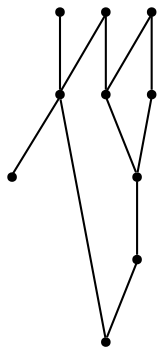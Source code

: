 graph {
  node [shape=point,comment="{\"directed\":false,\"doi\":\"10.1007/978-3-642-00219-9_39\",\"figure\":\"1 (3)\"}"]

  v0 [pos="1772.6557138132493,2339.1803290904663"]
  v1 [pos="1661.6981360147165,2366.9113058194257"]
  v2 [pos="1661.6981360147165,2422.368934381659"]
  v3 [pos="1772.6557138132493,2422.368934381659"]
  v4 [pos="1772.6557138132493,2505.553214777167"]
  v5 [pos="1661.6981360147165,2533.2841915061267"]
  v6 [pos="1772.6557138132493,2588.7418200683605"]
  v7 [pos="1661.6981360147165,2311.4534228515636"]
  v8 [pos="1661.6981360147165,2477.826562943893"]
  v9 [pos="1661.6981360147165,2588.74182006836"]

  v0 -- v1 [id="-1",pos="1772.6557138132493,2339.1803290904663 1661.6981360147165,2366.9113058194257 1661.6981360147165,2366.9113058194257 1661.6981360147165,2366.9113058194257"]
  v9 -- v6 [id="-2",pos="1661.6981360147165,2588.74182006836 1772.6557138132493,2588.7418200683605 1772.6557138132493,2588.7418200683605 1772.6557138132493,2588.7418200683605"]
  v9 -- v4 [id="-3",pos="1661.6981360147165,2588.74182006836 1772.6557138132493,2505.553214777167 1772.6557138132493,2505.553214777167 1772.6557138132493,2505.553214777167"]
  v5 -- v3 [id="-4",pos="1661.6981360147165,2533.2841915061267 1772.6557138132493,2422.368934381659 1772.6557138132493,2422.368934381659 1772.6557138132493,2422.368934381659"]
  v8 -- v4 [id="-5",pos="1661.6981360147165,2477.826562943893 1772.6557138132493,2505.553214777167 1772.6557138132493,2505.553214777167 1772.6557138132493,2505.553214777167"]
  v8 -- v0 [id="-6",pos="1661.6981360147165,2477.826562943893 1772.6557138132493,2339.1803290904663 1772.6557138132493,2339.1803290904663 1772.6557138132493,2339.1803290904663"]
  v7 -- v0 [id="-7",pos="1661.6981360147165,2311.4534228515636 1772.6557138132493,2339.1803290904663 1772.6557138132493,2339.1803290904663 1772.6557138132493,2339.1803290904663"]
  v6 -- v5 [id="-8",pos="1772.6557138132493,2588.7418200683605 1661.6981360147165,2533.2841915061267 1661.6981360147165,2533.2841915061267 1661.6981360147165,2533.2841915061267"]
  v4 -- v5 [id="-9",pos="1772.6557138132493,2505.553214777167 1661.6981360147165,2533.2841915061267 1661.6981360147165,2533.2841915061267 1661.6981360147165,2533.2841915061267"]
  v3 -- v2 [id="-10",pos="1772.6557138132493,2422.368934381659 1661.6981360147165,2422.368934381659 1661.6981360147165,2422.368934381659 1661.6981360147165,2422.368934381659"]
  v0 -- v2 [id="-11",pos="1772.6557138132493,2339.1803290904663 1661.6981360147165,2422.368934381659 1661.6981360147165,2422.368934381659 1661.6981360147165,2422.368934381659"]
}